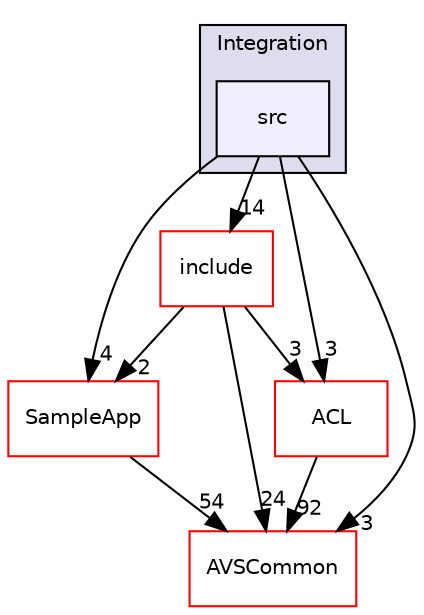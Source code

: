 digraph "/workplace/avs-device-sdk/Integration/src" {
  compound=true
  node [ fontsize="10", fontname="Helvetica"];
  edge [ labelfontsize="10", labelfontname="Helvetica"];
  subgraph clusterdir_eecb7863cc5539e333a9a51474f7e532 {
    graph [ bgcolor="#ddddee", pencolor="black", label="Integration" fontname="Helvetica", fontsize="10", URL="dir_eecb7863cc5539e333a9a51474f7e532.html"]
  dir_b305b79323af1f2661a24900bce79295 [shape=box, label="src", style="filled", fillcolor="#eeeeff", pencolor="black", URL="dir_b305b79323af1f2661a24900bce79295.html"];
  }
  dir_d487033c4cf6e1e6824ef2db7b280e3e [shape=box label="include" fillcolor="white" style="filled" color="red" URL="dir_d487033c4cf6e1e6824ef2db7b280e3e.html"];
  dir_69fa8d0f4fee2820ffc8601fbf428b42 [shape=box label="SampleApp" fillcolor="white" style="filled" color="red" URL="dir_69fa8d0f4fee2820ffc8601fbf428b42.html"];
  dir_b1dfedc9efa610ba8c818c30206ff41f [shape=box label="ACL" fillcolor="white" style="filled" color="red" URL="dir_b1dfedc9efa610ba8c818c30206ff41f.html"];
  dir_13e65effb2bde530b17b3d5eefcd0266 [shape=box label="AVSCommon" fillcolor="white" style="filled" color="red" URL="dir_13e65effb2bde530b17b3d5eefcd0266.html"];
  dir_d487033c4cf6e1e6824ef2db7b280e3e->dir_69fa8d0f4fee2820ffc8601fbf428b42 [headlabel="2", labeldistance=1.5 headhref="dir_000205_000250.html"];
  dir_d487033c4cf6e1e6824ef2db7b280e3e->dir_b1dfedc9efa610ba8c818c30206ff41f [headlabel="3", labeldistance=1.5 headhref="dir_000205_000000.html"];
  dir_d487033c4cf6e1e6824ef2db7b280e3e->dir_13e65effb2bde530b17b3d5eefcd0266 [headlabel="24", labeldistance=1.5 headhref="dir_000205_000009.html"];
  dir_69fa8d0f4fee2820ffc8601fbf428b42->dir_13e65effb2bde530b17b3d5eefcd0266 [headlabel="54", labeldistance=1.5 headhref="dir_000250_000009.html"];
  dir_b1dfedc9efa610ba8c818c30206ff41f->dir_13e65effb2bde530b17b3d5eefcd0266 [headlabel="92", labeldistance=1.5 headhref="dir_000000_000009.html"];
  dir_b305b79323af1f2661a24900bce79295->dir_d487033c4cf6e1e6824ef2db7b280e3e [headlabel="14", labeldistance=1.5 headhref="dir_000207_000205.html"];
  dir_b305b79323af1f2661a24900bce79295->dir_69fa8d0f4fee2820ffc8601fbf428b42 [headlabel="4", labeldistance=1.5 headhref="dir_000207_000250.html"];
  dir_b305b79323af1f2661a24900bce79295->dir_b1dfedc9efa610ba8c818c30206ff41f [headlabel="3", labeldistance=1.5 headhref="dir_000207_000000.html"];
  dir_b305b79323af1f2661a24900bce79295->dir_13e65effb2bde530b17b3d5eefcd0266 [headlabel="3", labeldistance=1.5 headhref="dir_000207_000009.html"];
}
